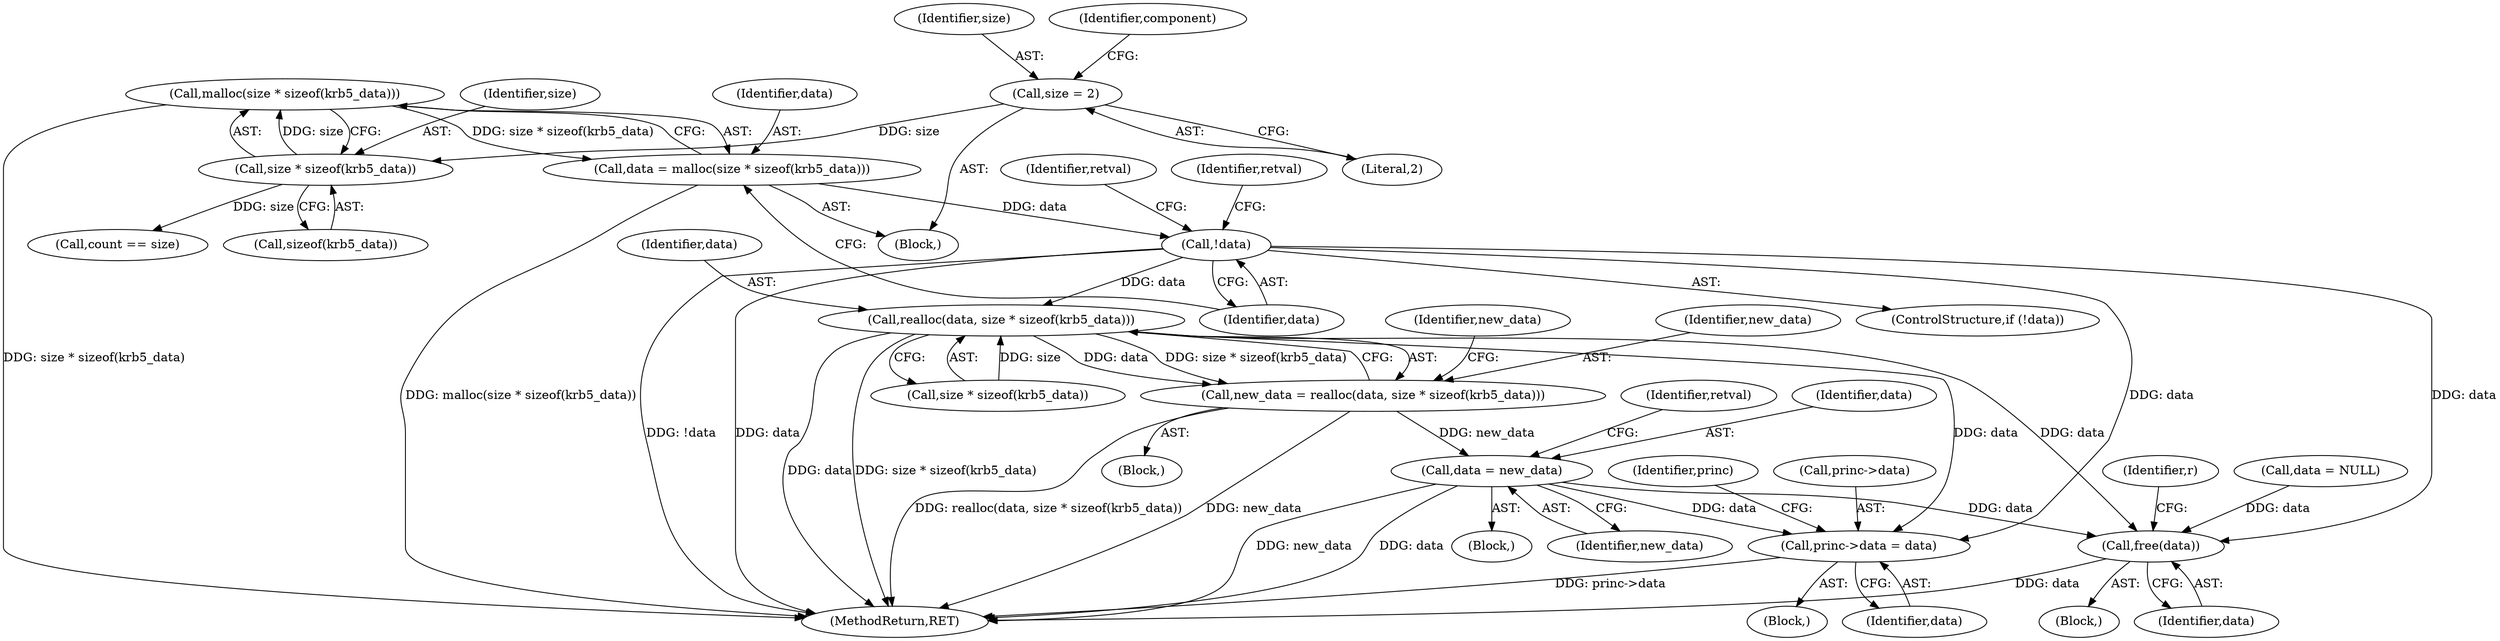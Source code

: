 digraph "0_krb5_f0c094a1b745d91ef2f9a4eae2149aac026a5789@API" {
"1000136" [label="(Call,malloc(size * sizeof(krb5_data)))"];
"1000137" [label="(Call,size * sizeof(krb5_data))"];
"1000127" [label="(Call,size = 2)"];
"1000134" [label="(Call,data = malloc(size * sizeof(krb5_data)))"];
"1000142" [label="(Call,!data)"];
"1000173" [label="(Call,realloc(data, size * sizeof(krb5_data)))"];
"1000171" [label="(Call,new_data = realloc(data, size * sizeof(krb5_data)))"];
"1000182" [label="(Call,data = new_data)"];
"1000244" [label="(Call,princ->data = data)"];
"1000275" [label="(Call,free(data))"];
"1000127" [label="(Call,size = 2)"];
"1000160" [label="(Call,count == size)"];
"1000173" [label="(Call,realloc(data, size * sizeof(krb5_data)))"];
"1000175" [label="(Call,size * sizeof(krb5_data))"];
"1000141" [label="(ControlStructure,if (!data))"];
"1000139" [label="(Call,sizeof(krb5_data))"];
"1000163" [label="(Block,)"];
"1000180" [label="(Identifier,new_data)"];
"1000248" [label="(Identifier,data)"];
"1000281" [label="(MethodReturn,RET)"];
"1000192" [label="(Identifier,retval)"];
"1000276" [label="(Identifier,data)"];
"1000136" [label="(Call,malloc(size * sizeof(krb5_data)))"];
"1000137" [label="(Call,size * sizeof(krb5_data))"];
"1000244" [label="(Call,princ->data = data)"];
"1000251" [label="(Identifier,princ)"];
"1000174" [label="(Identifier,data)"];
"1000128" [label="(Identifier,size)"];
"1000132" [label="(Identifier,component)"];
"1000275" [label="(Call,free(data))"];
"1000262" [label="(Block,)"];
"1000278" [label="(Identifier,r)"];
"1000142" [label="(Call,!data)"];
"1000109" [label="(Block,)"];
"1000129" [label="(Literal,2)"];
"1000150" [label="(Identifier,retval)"];
"1000226" [label="(Block,)"];
"1000146" [label="(Identifier,retval)"];
"1000143" [label="(Identifier,data)"];
"1000171" [label="(Call,new_data = realloc(data, size * sizeof(krb5_data)))"];
"1000245" [label="(Call,princ->data)"];
"1000181" [label="(Block,)"];
"1000172" [label="(Identifier,new_data)"];
"1000182" [label="(Call,data = new_data)"];
"1000134" [label="(Call,data = malloc(size * sizeof(krb5_data)))"];
"1000135" [label="(Identifier,data)"];
"1000184" [label="(Identifier,new_data)"];
"1000183" [label="(Identifier,data)"];
"1000257" [label="(Call,data = NULL)"];
"1000138" [label="(Identifier,size)"];
"1000136" -> "1000134"  [label="AST: "];
"1000136" -> "1000137"  [label="CFG: "];
"1000137" -> "1000136"  [label="AST: "];
"1000134" -> "1000136"  [label="CFG: "];
"1000136" -> "1000281"  [label="DDG: size * sizeof(krb5_data)"];
"1000136" -> "1000134"  [label="DDG: size * sizeof(krb5_data)"];
"1000137" -> "1000136"  [label="DDG: size"];
"1000137" -> "1000139"  [label="CFG: "];
"1000138" -> "1000137"  [label="AST: "];
"1000139" -> "1000137"  [label="AST: "];
"1000127" -> "1000137"  [label="DDG: size"];
"1000137" -> "1000160"  [label="DDG: size"];
"1000127" -> "1000109"  [label="AST: "];
"1000127" -> "1000129"  [label="CFG: "];
"1000128" -> "1000127"  [label="AST: "];
"1000129" -> "1000127"  [label="AST: "];
"1000132" -> "1000127"  [label="CFG: "];
"1000134" -> "1000109"  [label="AST: "];
"1000135" -> "1000134"  [label="AST: "];
"1000143" -> "1000134"  [label="CFG: "];
"1000134" -> "1000281"  [label="DDG: malloc(size * sizeof(krb5_data))"];
"1000134" -> "1000142"  [label="DDG: data"];
"1000142" -> "1000141"  [label="AST: "];
"1000142" -> "1000143"  [label="CFG: "];
"1000143" -> "1000142"  [label="AST: "];
"1000146" -> "1000142"  [label="CFG: "];
"1000150" -> "1000142"  [label="CFG: "];
"1000142" -> "1000281"  [label="DDG: !data"];
"1000142" -> "1000281"  [label="DDG: data"];
"1000142" -> "1000173"  [label="DDG: data"];
"1000142" -> "1000244"  [label="DDG: data"];
"1000142" -> "1000275"  [label="DDG: data"];
"1000173" -> "1000171"  [label="AST: "];
"1000173" -> "1000175"  [label="CFG: "];
"1000174" -> "1000173"  [label="AST: "];
"1000175" -> "1000173"  [label="AST: "];
"1000171" -> "1000173"  [label="CFG: "];
"1000173" -> "1000281"  [label="DDG: data"];
"1000173" -> "1000281"  [label="DDG: size * sizeof(krb5_data)"];
"1000173" -> "1000171"  [label="DDG: data"];
"1000173" -> "1000171"  [label="DDG: size * sizeof(krb5_data)"];
"1000175" -> "1000173"  [label="DDG: size"];
"1000173" -> "1000244"  [label="DDG: data"];
"1000173" -> "1000275"  [label="DDG: data"];
"1000171" -> "1000163"  [label="AST: "];
"1000172" -> "1000171"  [label="AST: "];
"1000180" -> "1000171"  [label="CFG: "];
"1000171" -> "1000281"  [label="DDG: new_data"];
"1000171" -> "1000281"  [label="DDG: realloc(data, size * sizeof(krb5_data))"];
"1000171" -> "1000182"  [label="DDG: new_data"];
"1000182" -> "1000181"  [label="AST: "];
"1000182" -> "1000184"  [label="CFG: "];
"1000183" -> "1000182"  [label="AST: "];
"1000184" -> "1000182"  [label="AST: "];
"1000192" -> "1000182"  [label="CFG: "];
"1000182" -> "1000281"  [label="DDG: new_data"];
"1000182" -> "1000281"  [label="DDG: data"];
"1000182" -> "1000244"  [label="DDG: data"];
"1000182" -> "1000275"  [label="DDG: data"];
"1000244" -> "1000226"  [label="AST: "];
"1000244" -> "1000248"  [label="CFG: "];
"1000245" -> "1000244"  [label="AST: "];
"1000248" -> "1000244"  [label="AST: "];
"1000251" -> "1000244"  [label="CFG: "];
"1000244" -> "1000281"  [label="DDG: princ->data"];
"1000275" -> "1000262"  [label="AST: "];
"1000275" -> "1000276"  [label="CFG: "];
"1000276" -> "1000275"  [label="AST: "];
"1000278" -> "1000275"  [label="CFG: "];
"1000275" -> "1000281"  [label="DDG: data"];
"1000257" -> "1000275"  [label="DDG: data"];
}
